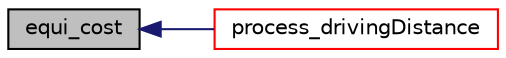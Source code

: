 digraph "equi_cost"
{
  edge [fontname="Helvetica",fontsize="10",labelfontname="Helvetica",labelfontsize="10"];
  node [fontname="Helvetica",fontsize="10",shape=record];
  rankdir="LR";
  Node1 [label="equi_cost",height=0.2,width=0.4,color="black", fillcolor="grey75", style="filled" fontcolor="black"];
  Node1 -> Node2 [dir="back",color="midnightblue",fontsize="10",style="solid",fontname="Helvetica"];
  Node2 [label="process_drivingDistance",height=0.2,width=0.4,color="red", fillcolor="white", style="filled",URL="$driving_8cpp.html#a54752be3f5a512499a6ec47446cc44a2"];
}
